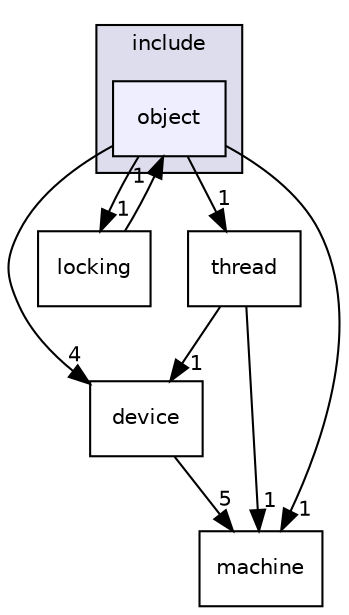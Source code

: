 digraph "include/object" {
  bgcolor=transparent;
  compound=true
  node [ fontsize="10", fontname="Helvetica"];
  edge [ labelfontsize="10", labelfontname="Helvetica"];
  subgraph clusterdir_d44c64559bbebec7f509842c48db8b23 {
    graph [ bgcolor="#ddddee", pencolor="black", label="include" fontname="Helvetica", fontsize="10", URL="dir_d44c64559bbebec7f509842c48db8b23.html"]
  dir_23d5af2e228901f93ce64754cbbfed9f [shape=box, label="object", style="filled", fillcolor="#eeeeff", pencolor="black", URL="dir_23d5af2e228901f93ce64754cbbfed9f.html"];
  }
  dir_00639e50a5e06ba932c41b2ae621276d [shape=box label="device" URL="dir_00639e50a5e06ba932c41b2ae621276d.html"];
  dir_a04a0d4e811270b309fa577482a10ab0 [shape=box label="locking" URL="dir_a04a0d4e811270b309fa577482a10ab0.html"];
  dir_ca34dfd472e7f8119d5dbfd07bd79aae [shape=box label="thread" URL="dir_ca34dfd472e7f8119d5dbfd07bd79aae.html"];
  dir_c25c118f76a81c77ceea021073727baa [shape=box label="machine" URL="dir_c25c118f76a81c77ceea021073727baa.html"];
  dir_00639e50a5e06ba932c41b2ae621276d->dir_c25c118f76a81c77ceea021073727baa [headlabel="5", labeldistance=1.5 headhref="dir_000002_000005.html"];
  dir_23d5af2e228901f93ce64754cbbfed9f->dir_00639e50a5e06ba932c41b2ae621276d [headlabel="4", labeldistance=1.5 headhref="dir_000003_000002.html"];
  dir_23d5af2e228901f93ce64754cbbfed9f->dir_a04a0d4e811270b309fa577482a10ab0 [headlabel="1", labeldistance=1.5 headhref="dir_000003_000004.html"];
  dir_23d5af2e228901f93ce64754cbbfed9f->dir_ca34dfd472e7f8119d5dbfd07bd79aae [headlabel="1", labeldistance=1.5 headhref="dir_000003_000006.html"];
  dir_23d5af2e228901f93ce64754cbbfed9f->dir_c25c118f76a81c77ceea021073727baa [headlabel="1", labeldistance=1.5 headhref="dir_000003_000005.html"];
  dir_a04a0d4e811270b309fa577482a10ab0->dir_23d5af2e228901f93ce64754cbbfed9f [headlabel="1", labeldistance=1.5 headhref="dir_000004_000003.html"];
  dir_ca34dfd472e7f8119d5dbfd07bd79aae->dir_00639e50a5e06ba932c41b2ae621276d [headlabel="1", labeldistance=1.5 headhref="dir_000006_000002.html"];
  dir_ca34dfd472e7f8119d5dbfd07bd79aae->dir_c25c118f76a81c77ceea021073727baa [headlabel="1", labeldistance=1.5 headhref="dir_000006_000005.html"];
}
